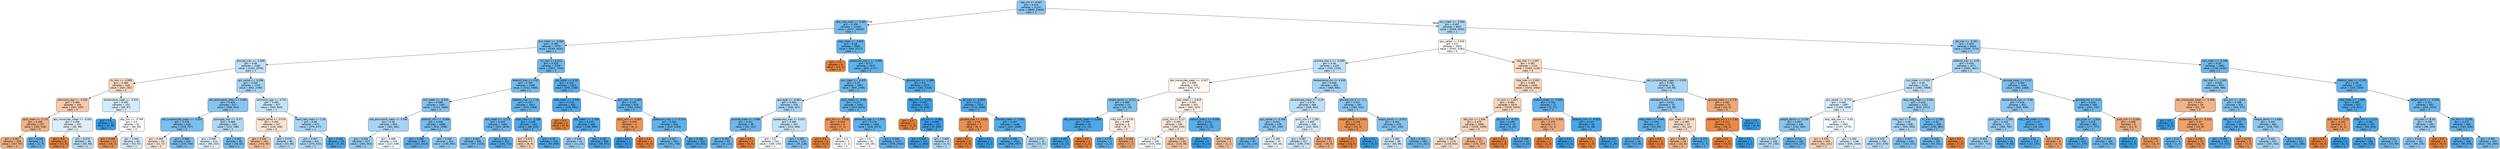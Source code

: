 digraph Tree {
node [shape=box, style="filled, rounded", color="black", fontname="helvetica"] ;
edge [fontname="helvetica"] ;
0 [label="sbp_min <= 0.047\ngini = 0.416\nsamples = 21167\nvalue = [9885, 23605]\nclass = 1", fillcolor="#8cc6f0"] ;
1 [label="resp_rate_mean <= 0.364\ngini = 0.356\nsamples = 11560\nvalue = [4237, 14049]\nclass = 1", fillcolor="#75bbed"] ;
0 -> 1 [labeldistance=2.5, labelangle=45, headlabel="True"] ;
2 [label="bun_mean <= -0.566\ngini = 0.385\nsamples = 7979\nvalue = [3283, 9332]\nclass = 1", fillcolor="#7fbfee"] ;
1 -> 2 ;
3 [label="glucose_max <= -0.699\ngini = 0.48\nsamples = 2180\nvalue = [1382, 2078]\nclass = 1", fillcolor="#bddef6"] ;
2 -> 3 ;
4 [label="inr_min <= -0.099\ngini = 0.484\nsamples = 446\nvalue = [420, 292]\nclass = 0", fillcolor="#f7d9c3"] ;
3 -> 4 ;
5 [label="admission_age <= -0.505\ngini = 0.466\nsamples = 344\nvalue = [351, 205]\nclass = 0", fillcolor="#f4cbad"] ;
4 -> 5 ;
6 [label="spo2_mean <= 1.173\ngini = 0.406\nsamples = 237\nvalue = [269, 106]\nclass = 0", fillcolor="#efb387"] ;
5 -> 6 ;
7 [label="gini = 0.391\nsamples = 228\nvalue = [267, 97]\nclass = 0", fillcolor="#eeaf81"] ;
6 -> 7 ;
8 [label="gini = 0.298\nsamples = 9\nvalue = [2, 9]\nclass = 1", fillcolor="#65b3eb"] ;
6 -> 8 ;
9 [label="abs_monocytes_mean <= -0.404\ngini = 0.496\nsamples = 107\nvalue = [82, 99]\nclass = 1", fillcolor="#ddeefb"] ;
5 -> 9 ;
10 [label="gini = 0.0\nsamples = 8\nvalue = [17, 0]\nclass = 0", fillcolor="#e58139"] ;
9 -> 10 ;
11 [label="gini = 0.479\nsamples = 99\nvalue = [65, 99]\nclass = 1", fillcolor="#bbddf6"] ;
9 -> 11 ;
12 [label="temperature_mean <= -0.552\ngini = 0.493\nsamples = 102\nvalue = [69, 87]\nclass = 1", fillcolor="#d6ebfa"] ;
4 -> 12 ;
13 [label="gini = 0.0\nsamples = 11\nvalue = [0, 18]\nclass = 1", fillcolor="#399de5"] ;
12 -> 13 ;
14 [label="dbp_min <= -0.799\ngini = 0.5\nsamples = 91\nvalue = [69, 69]\nclass = 0", fillcolor="#ffffff"] ;
12 -> 14 ;
15 [label="gini = 0.198\nsamples = 11\nvalue = [16, 2]\nclass = 0", fillcolor="#e89152"] ;
14 -> 15 ;
16 [label="gini = 0.493\nsamples = 80\nvalue = [53, 67]\nclass = 1", fillcolor="#d6ebfa"] ;
14 -> 16 ;
17 [label="gcs_verbal <= -0.308\ngini = 0.455\nsamples = 1734\nvalue = [962, 1786]\nclass = 1", fillcolor="#a4d2f3"] ;
3 -> 17 ;
18 [label="abs_eosinophils_mean <= 0.063\ngini = 0.404\nsamples = 817\nvalue = [368, 943]\nclass = 1", fillcolor="#86c3ef"] ;
17 -> 18 ;
19 [label="abs_lymphocytes_mean <= -0.205\ngini = 0.378\nsamples = 634\nvalue = [256, 757]\nclass = 1", fillcolor="#7cbeee"] ;
18 -> 19 ;
20 [label="gini = 0.494\nsamples = 20\nvalue = [21, 17]\nclass = 0", fillcolor="#fae7d9"] ;
19 -> 20 ;
21 [label="gini = 0.366\nsamples = 614\nvalue = [235, 740]\nclass = 1", fillcolor="#78bced"] ;
19 -> 21 ;
22 [label="aniongap_max <= -0.57\ngini = 0.469\nsamples = 183\nvalue = [112, 186]\nclass = 1", fillcolor="#b0d8f5"] ;
18 -> 22 ;
23 [label="gini = 0.496\nsamples = 114\nvalue = [86, 103]\nclass = 1", fillcolor="#deeffb"] ;
22 -> 23 ;
24 [label="gini = 0.363\nsamples = 69\nvalue = [26, 83]\nclass = 1", fillcolor="#77bced"] ;
22 -> 24 ;
25 [label="admission_age <= -0.751\ngini = 0.485\nsamples = 917\nvalue = [594, 843]\nclass = 1", fillcolor="#c5e2f7"] ;
17 -> 25 ;
26 [label="weight_admit <= -0.076\ngini = 0.491\nsamples = 247\nvalue = [216, 166]\nclass = 0", fillcolor="#f9e2d1"] ;
25 -> 26 ;
27 [label="gini = 0.442\nsamples = 161\nvalue = [163, 80]\nclass = 0", fillcolor="#f2bf9a"] ;
26 -> 27 ;
28 [label="gini = 0.472\nsamples = 86\nvalue = [53, 86]\nclass = 1", fillcolor="#b3d9f5"] ;
26 -> 28 ;
29 [label="heart_rate_mean <= 1.26\ngini = 0.46\nsamples = 670\nvalue = [378, 677]\nclass = 1", fillcolor="#a8d4f4"] ;
25 -> 29 ;
30 [label="gini = 0.467\nsamples = 641\nvalue = [373, 633]\nclass = 1", fillcolor="#aed7f4"] ;
29 -> 30 ;
31 [label="gini = 0.183\nsamples = 29\nvalue = [5, 44]\nclass = 1", fillcolor="#50a8e8"] ;
29 -> 31 ;
32 [label="inr_max <= 0.012\ngini = 0.329\nsamples = 5799\nvalue = [1901, 7254]\nclass = 1", fillcolor="#6db7ec"] ;
2 -> 32 ;
33 [label="totalco2_max <= 0.02\ngini = 0.358\nsamples = 4188\nvalue = [1542, 5068]\nclass = 1", fillcolor="#75bbed"] ;
32 -> 33 ;
34 [label="bun_mean <= -0.345\ngini = 0.398\nsamples = 2381\nvalue = [1013, 2680]\nclass = 1", fillcolor="#84c2ef"] ;
33 -> 34 ;
35 [label="abs_eosinophils_mean <= 0.098\ngini = 0.46\nsamples = 693\nvalue = [381, 682]\nclass = 1", fillcolor="#a8d4f4"] ;
34 -> 35 ;
36 [label="gini = 0.434\nsamples = 517\nvalue = [254, 543]\nclass = 1", fillcolor="#96cbf1"] ;
35 -> 36 ;
37 [label="gini = 0.499\nsamples = 176\nvalue = [127, 139]\nclass = 1", fillcolor="#eef7fd"] ;
35 -> 37 ;
38 [label="totalco2_min <= -0.086\ngini = 0.365\nsamples = 1688\nvalue = [632, 1998]\nclass = 1", fillcolor="#78bced"] ;
34 -> 38 ;
39 [label="gini = 0.269\nsamples = 764\nvalue = [194, 1015]\nclass = 1", fillcolor="#5fb0ea"] ;
38 -> 39 ;
40 [label="gini = 0.426\nsamples = 924\nvalue = [438, 983]\nclass = 1", fillcolor="#91c9f1"] ;
38 -> 40 ;
41 [label="totalco2_max <= 1.14\ngini = 0.297\nsamples = 1807\nvalue = [529, 2388]\nclass = 1", fillcolor="#65b3eb"] ;
33 -> 41 ;
42 [label="bun_mean <= -0.174\ngini = 0.316\nsamples = 1462\nvalue = [461, 1878]\nclass = 1", fillcolor="#6ab5eb"] ;
41 -> 42 ;
43 [label="gini = 0.361\nsamples = 940\nvalue = [357, 1156]\nclass = 1", fillcolor="#76bbed"] ;
42 -> 43 ;
44 [label="gini = 0.22\nsamples = 522\nvalue = [104, 722]\nclass = 1", fillcolor="#56abe9"] ;
42 -> 44 ;
45 [label="spo2_max <= -2.188\ngini = 0.208\nsamples = 345\nvalue = [68, 510]\nclass = 1", fillcolor="#53aae8"] ;
41 -> 45 ;
46 [label="gini = 0.473\nsamples = 7\nvalue = [8, 5]\nclass = 0", fillcolor="#f5d0b5"] ;
45 -> 46 ;
47 [label="gini = 0.19\nsamples = 338\nvalue = [60, 505]\nclass = 1", fillcolor="#51a9e8"] ;
45 -> 47 ;
48 [label="gcs_motor <= 0.26\ngini = 0.242\nsamples = 1611\nvalue = [359, 2186]\nclass = 1", fillcolor="#5aade9"] ;
32 -> 48 ;
49 [label="mbp_mean <= -2.833\ngini = 0.178\nsamples = 682\nvalue = [109, 995]\nclass = 1", fillcolor="#4fa8e8"] ;
48 -> 49 ;
50 [label="gini = 0.0\nsamples = 2\nvalue = [3, 0]\nclass = 0", fillcolor="#e58139"] ;
49 -> 50 ;
51 [label="sbp_mean <= -1.789\ngini = 0.174\nsamples = 680\nvalue = [106, 995]\nclass = 1", fillcolor="#4ea7e8"] ;
49 -> 51 ;
52 [label="gini = 0.444\nsamples = 24\nvalue = [12, 24]\nclass = 1", fillcolor="#9ccef2"] ;
51 -> 52 ;
53 [label="gini = 0.161\nsamples = 656\nvalue = [94, 971]\nclass = 1", fillcolor="#4ca6e8"] ;
51 -> 53 ;
54 [label="po2_max <= -1.469\ngini = 0.287\nsamples = 929\nvalue = [250, 1191]\nclass = 1", fillcolor="#63b2ea"] ;
48 -> 54 ;
55 [label="pco2_min <= -0.007\ngini = 0.245\nsamples = 3\nvalue = [6, 1]\nclass = 0", fillcolor="#e9965a"] ;
54 -> 55 ;
56 [label="gini = 0.0\nsamples = 1\nvalue = [0, 1]\nclass = 1", fillcolor="#399de5"] ;
55 -> 56 ;
57 [label="gini = 0.0\nsamples = 2\nvalue = [6, 0]\nclass = 0", fillcolor="#e58139"] ;
55 -> 57 ;
58 [label="potassium_max.1 <= 0.324\ngini = 0.282\nsamples = 926\nvalue = [244, 1190]\nclass = 1", fillcolor="#62b1ea"] ;
54 -> 58 ;
59 [label="gini = 0.327\nsamples = 593\nvalue = [191, 738]\nclass = 1", fillcolor="#6cb6ec"] ;
58 -> 59 ;
60 [label="gini = 0.188\nsamples = 333\nvalue = [53, 452]\nclass = 1", fillcolor="#50a8e8"] ;
58 -> 60 ;
61 [label="mbp_mean <= -2.855\ngini = 0.28\nsamples = 3581\nvalue = [954, 4717]\nclass = 1", fillcolor="#61b1ea"] ;
1 -> 61 ;
62 [label="gini = 0.0\nsamples = 9\nvalue = [13, 0]\nclass = 0", fillcolor="#e58139"] ;
61 -> 62 ;
63 [label="potassium_max.1 <= 0.085\ngini = 0.277\nsamples = 3572\nvalue = [941, 4717]\nclass = 1", fillcolor="#60b1ea"] ;
61 -> 63 ;
64 [label="bun_mean <= -0.615\ngini = 0.33\nsamples = 1997\nvalue = [659, 2499]\nclass = 1", fillcolor="#6db7ec"] ;
63 -> 64 ;
65 [label="gcs_eyes <= -0.461\ngini = 0.464\nsamples = 435\nvalue = [246, 427]\nclass = 1", fillcolor="#abd5f4"] ;
64 -> 65 ;
66 [label="chloride_mean <= 2.486\ngini = 0.331\nsamples = 98\nvalue = [32, 121]\nclass = 1", fillcolor="#6db7ec"] ;
65 -> 66 ;
67 [label="gini = 0.305\nsamples = 95\nvalue = [28, 121]\nclass = 1", fillcolor="#67b4eb"] ;
66 -> 67 ;
68 [label="gini = 0.0\nsamples = 3\nvalue = [4, 0]\nclass = 0", fillcolor="#e58139"] ;
66 -> 68 ;
69 [label="baseexcess_max <= 0.042\ngini = 0.484\nsamples = 337\nvalue = [214, 306]\nclass = 1", fillcolor="#c3e2f7"] ;
65 -> 69 ;
70 [label="gini = 0.5\nsamples = 224\nvalue = [169, 178]\nclass = 1", fillcolor="#f5fafe"] ;
69 -> 70 ;
71 [label="gini = 0.385\nsamples = 113\nvalue = [45, 128]\nclass = 1", fillcolor="#7fbfee"] ;
69 -> 71 ;
72 [label="spo2_mean <= -9.68\ngini = 0.277\nsamples = 1562\nvalue = [413, 2072]\nclass = 1", fillcolor="#60b1ea"] ;
64 -> 72 ;
73 [label="po2_min <= -0.616\ngini = 0.219\nsamples = 6\nvalue = [7, 1]\nclass = 0", fillcolor="#e99355"] ;
72 -> 73 ;
74 [label="gini = 0.0\nsamples = 4\nvalue = [6, 0]\nclass = 0", fillcolor="#e58139"] ;
73 -> 74 ;
75 [label="gini = 0.5\nsamples = 2\nvalue = [1, 1]\nclass = 0", fillcolor="#ffffff"] ;
73 -> 75 ;
76 [label="admission_age <= -1.941\ngini = 0.274\nsamples = 1556\nvalue = [406, 2071]\nclass = 1", fillcolor="#60b0ea"] ;
72 -> 76 ;
77 [label="gini = 0.5\nsamples = 35\nvalue = [28, 28]\nclass = 0", fillcolor="#ffffff"] ;
76 -> 77 ;
78 [label="gini = 0.264\nsamples = 1521\nvalue = [378, 2043]\nclass = 1", fillcolor="#5eafea"] ;
76 -> 78 ;
79 [label="glucose_min <= -1.349\ngini = 0.2\nsamples = 1575\nvalue = [282, 2218]\nclass = 1", fillcolor="#52a9e8"] ;
63 -> 79 ;
80 [label="dbp_min <= -3.141\ngini = 0.054\nsamples = 122\nvalue = [6, 209]\nclass = 1", fillcolor="#3fa0e6"] ;
79 -> 80 ;
81 [label="gini = 0.0\nsamples = 1\nvalue = [1, 0]\nclass = 0", fillcolor="#e58139"] ;
80 -> 81 ;
82 [label="ph_min <= 0.382\ngini = 0.046\nsamples = 121\nvalue = [5, 209]\nclass = 1", fillcolor="#3e9fe6"] ;
80 -> 82 ;
83 [label="gini = 0.019\nsamples = 117\nvalue = [2, 204]\nclass = 1", fillcolor="#3b9ee5"] ;
82 -> 83 ;
84 [label="gini = 0.469\nsamples = 4\nvalue = [3, 5]\nclass = 1", fillcolor="#b0d8f5"] ;
82 -> 84 ;
85 [label="ph_max <= -6.854\ngini = 0.212\nsamples = 1453\nvalue = [276, 2009]\nclass = 1", fillcolor="#54aae9"] ;
79 -> 85 ;
86 [label="glucose_max <= 2.639\ngini = 0.18\nsamples = 7\nvalue = [9, 1]\nclass = 0", fillcolor="#e88f4f"] ;
85 -> 86 ;
87 [label="gini = 0.0\nsamples = 6\nvalue = [9, 0]\nclass = 0", fillcolor="#e58139"] ;
86 -> 87 ;
88 [label="gini = 0.0\nsamples = 1\nvalue = [0, 1]\nclass = 1", fillcolor="#399de5"] ;
86 -> 88 ;
89 [label="chloride_mean <= 2.062\ngini = 0.207\nsamples = 1446\nvalue = [267, 2008]\nclass = 1", fillcolor="#53aae8"] ;
85 -> 89 ;
90 [label="gini = 0.198\nsamples = 1414\nvalue = [248, 1977]\nclass = 1", fillcolor="#52a9e8"] ;
89 -> 90 ;
91 [label="gini = 0.471\nsamples = 32\nvalue = [19, 31]\nclass = 1", fillcolor="#b2d9f5"] ;
89 -> 91 ;
92 [label="bun_mean <= -0.566\ngini = 0.467\nsamples = 9607\nvalue = [5648, 9556]\nclass = 1", fillcolor="#aed7f4"] ;
0 -> 92 [labeldistance=2.5, labelangle=-45, headlabel="False"] ;
93 [label="gcs_verbal <= 0.618\ngini = 0.5\nsamples = 2953\nvalue = [2353, 2281]\nclass = 0", fillcolor="#fefbf9"] ;
92 -> 93 ;
94 [label="glucose_max.2 <= -0.489\ngini = 0.48\nsamples = 1229\nvalue = [760, 1136]\nclass = 1", fillcolor="#bddff6"] ;
93 -> 94 ;
95 [label="abs_monocytes_mean <= -0.427\ngini = 0.499\nsamples = 376\nvalue = [292, 271]\nclass = 0", fillcolor="#fdf6f1"] ;
94 -> 95 ;
96 [label="weight_admit <= 0.021\ngini = 0.388\nsamples = 24\nvalue = [10, 28]\nclass = 1", fillcolor="#80c0ee"] ;
95 -> 96 ;
97 [label="abs_eosinophils_mean <= 0.069\ngini = 0.159\nsamples = 16\nvalue = [2, 21]\nclass = 1", fillcolor="#4ca6e7"] ;
96 -> 97 ;
98 [label="gini = 0.087\nsamples = 15\nvalue = [1, 21]\nclass = 1", fillcolor="#42a2e6"] ;
97 -> 98 ;
99 [label="gini = 0.0\nsamples = 1\nvalue = [1, 0]\nclass = 0", fillcolor="#e58139"] ;
97 -> 99 ;
100 [label="mbp_min <= 0.235\ngini = 0.498\nsamples = 8\nvalue = [8, 7]\nclass = 0", fillcolor="#fcefe6"] ;
96 -> 100 ;
101 [label="gini = 0.278\nsamples = 3\nvalue = [1, 5]\nclass = 1", fillcolor="#61b1ea"] ;
100 -> 101 ;
102 [label="gini = 0.346\nsamples = 5\nvalue = [7, 2]\nclass = 0", fillcolor="#eca572"] ;
100 -> 102 ;
103 [label="wbc_mean <= 0.818\ngini = 0.497\nsamples = 352\nvalue = [282, 243]\nclass = 0", fillcolor="#fbeee4"] ;
95 -> 103 ;
104 [label="pco2_min <= 0.12\ngini = 0.495\nsamples = 340\nvalue = [280, 230]\nclass = 0", fillcolor="#fae8dc"] ;
103 -> 104 ;
105 [label="gini = 0.5\nsamples = 206\nvalue = [155, 164]\nclass = 1", fillcolor="#f4fafe"] ;
104 -> 105 ;
106 [label="gini = 0.452\nsamples = 134\nvalue = [125, 66]\nclass = 0", fillcolor="#f3c4a2"] ;
104 -> 106 ;
107 [label="calcium_max.1 <= 0.258\ngini = 0.231\nsamples = 12\nvalue = [2, 13]\nclass = 1", fillcolor="#57ace9"] ;
103 -> 107 ;
108 [label="gini = 0.0\nsamples = 9\nvalue = [0, 12]\nclass = 1", fillcolor="#399de5"] ;
107 -> 108 ;
109 [label="gini = 0.444\nsamples = 3\nvalue = [2, 1]\nclass = 0", fillcolor="#f2c09c"] ;
107 -> 109 ;
110 [label="temperature_min <= 0.438\ngini = 0.456\nsamples = 853\nvalue = [468, 865]\nclass = 1", fillcolor="#a4d2f3"] ;
94 -> 110 ;
111 [label="bicarbonate_mean <= -0.29\ngini = 0.479\nsamples = 466\nvalue = [286, 433]\nclass = 1", fillcolor="#bcdef6"] ;
110 -> 111 ;
112 [label="gcs_verbal <= -0.308\ngini = 0.411\nsamples = 128\nvalue = [61, 150]\nclass = 1", fillcolor="#8ac5f0"] ;
111 -> 112 ;
113 [label="gini = 0.333\nsamples = 87\nvalue = [31, 116]\nclass = 1", fillcolor="#6eb7ec"] ;
112 -> 113 ;
114 [label="gini = 0.498\nsamples = 41\nvalue = [30, 34]\nclass = 1", fillcolor="#e8f3fc"] ;
112 -> 114 ;
115 [label="pco2_min <= 1.265\ngini = 0.493\nsamples = 338\nvalue = [225, 283]\nclass = 1", fillcolor="#d6ebfa"] ;
111 -> 115 ;
116 [label="gini = 0.487\nsamples = 317\nvalue = [199, 274]\nclass = 1", fillcolor="#c9e4f8"] ;
115 -> 116 ;
117 [label="gini = 0.382\nsamples = 21\nvalue = [26, 9]\nclass = 0", fillcolor="#eead7e"] ;
115 -> 117 ;
118 [label="glucose_min.2 <= -1.1\ngini = 0.417\nsamples = 387\nvalue = [182, 432]\nclass = 1", fillcolor="#8cc6f0"] ;
110 -> 118 ;
119 [label="weight_admit <= 0.043\ngini = 0.208\nsamples = 9\nvalue = [15, 2]\nclass = 0", fillcolor="#e89253"] ;
118 -> 119 ;
120 [label="gini = 0.0\nsamples = 7\nvalue = [15, 0]\nclass = 0", fillcolor="#e58139"] ;
119 -> 120 ;
121 [label="gini = 0.0\nsamples = 2\nvalue = [0, 2]\nclass = 1", fillcolor="#399de5"] ;
119 -> 121 ;
122 [label="weight_admit <= -0.552\ngini = 0.403\nsamples = 378\nvalue = [167, 430]\nclass = 1", fillcolor="#86c3ef"] ;
118 -> 122 ;
123 [label="gini = 0.489\nsamples = 98\nvalue = [66, 89]\nclass = 1", fillcolor="#cce6f8"] ;
122 -> 123 ;
124 [label="gini = 0.353\nsamples = 280\nvalue = [101, 341]\nclass = 1", fillcolor="#74baed"] ;
122 -> 124 ;
125 [label="sbp_max <= 1.597\ngini = 0.487\nsamples = 1724\nvalue = [1593, 1145]\nclass = 0", fillcolor="#f8dcc7"] ;
93 -> 125 ;
126 [label="mbp_max <= 2.001\ngini = 0.483\nsamples = 1640\nvalue = [1544, 1060]\nclass = 0", fillcolor="#f7d8c1"] ;
125 -> 126 ;
127 [label="inr_min <= 1.851\ngini = 0.481\nsamples = 1619\nvalue = [1539, 1033]\nclass = 0", fillcolor="#f6d6be"] ;
126 -> 127 ;
128 [label="dbp_min <= 1.544\ngini = 0.479\nsamples = 1596\nvalue = [1535, 1009]\nclass = 0", fillcolor="#f6d4bb"] ;
127 -> 128 ;
129 [label="gini = 0.488\nsamples = 1279\nvalue = [1159, 852]\nclass = 0", fillcolor="#f8decb"] ;
128 -> 129 ;
130 [label="gini = 0.416\nsamples = 317\nvalue = [376, 157]\nclass = 0", fillcolor="#f0b68c"] ;
128 -> 130 ;
131 [label="ptt_min <= -0.157\ngini = 0.245\nsamples = 23\nvalue = [4, 24]\nclass = 1", fillcolor="#5aade9"] ;
127 -> 131 ;
132 [label="gini = 0.0\nsamples = 1\nvalue = [1, 0]\nclass = 0", fillcolor="#e58139"] ;
131 -> 132 ;
133 [label="gini = 0.198\nsamples = 22\nvalue = [3, 24]\nclass = 1", fillcolor="#52a9e8"] ;
131 -> 133 ;
134 [label="sodium_mean <= -0.659\ngini = 0.264\nsamples = 21\nvalue = [5, 27]\nclass = 1", fillcolor="#5eafea"] ;
126 -> 134 ;
135 [label="glucose_min.2 <= -0.309\ngini = 0.375\nsamples = 3\nvalue = [3, 1]\nclass = 0", fillcolor="#eeab7b"] ;
134 -> 135 ;
136 [label="gini = 0.0\nsamples = 2\nvalue = [3, 0]\nclass = 0", fillcolor="#e58139"] ;
135 -> 136 ;
137 [label="gini = 0.0\nsamples = 1\nvalue = [0, 1]\nclass = 1", fillcolor="#399de5"] ;
135 -> 137 ;
138 [label="totalco2_min <= -0.503\ngini = 0.133\nsamples = 18\nvalue = [2, 26]\nclass = 1", fillcolor="#48a5e7"] ;
134 -> 138 ;
139 [label="gini = 0.0\nsamples = 1\nvalue = [1, 0]\nclass = 0", fillcolor="#e58139"] ;
138 -> 139 ;
140 [label="gini = 0.071\nsamples = 17\nvalue = [1, 26]\nclass = 1", fillcolor="#41a1e6"] ;
138 -> 140 ;
141 [label="abs_lymphocytes_mean <= 0.055\ngini = 0.464\nsamples = 84\nvalue = [49, 85]\nclass = 1", fillcolor="#abd5f4"] ;
125 -> 141 ;
142 [label="hematocrit_min.1 <= 0.936\ngini = 0.414\nsamples = 70\nvalue = [33, 80]\nclass = 1", fillcolor="#8bc5f0"] ;
141 -> 142 ;
143 [label="mbp_mean <= 4.048\ngini = 0.263\nsamples = 47\nvalue = [12, 65]\nclass = 1", fillcolor="#5eafea"] ;
142 -> 143 ;
144 [label="gini = 0.231\nsamples = 46\nvalue = [10, 65]\nclass = 1", fillcolor="#57ace9"] ;
143 -> 144 ;
145 [label="gini = 0.0\nsamples = 1\nvalue = [2, 0]\nclass = 0", fillcolor="#e58139"] ;
143 -> 145 ;
146 [label="bun_mean <= -0.639\ngini = 0.486\nsamples = 23\nvalue = [21, 15]\nclass = 0", fillcolor="#f8dbc6"] ;
142 -> 146 ;
147 [label="gini = 0.408\nsamples = 18\nvalue = [20, 8]\nclass = 0", fillcolor="#efb388"] ;
146 -> 147 ;
148 [label="gini = 0.219\nsamples = 5\nvalue = [1, 7]\nclass = 1", fillcolor="#55abe9"] ;
146 -> 148 ;
149 [label="glucose_mean <= 0.778\ngini = 0.363\nsamples = 14\nvalue = [16, 5]\nclass = 0", fillcolor="#eda877"] ;
141 -> 149 ;
150 [label="hematocrit_min.1 <= 1.93\ngini = 0.111\nsamples = 11\nvalue = [16, 1]\nclass = 0", fillcolor="#e78945"] ;
149 -> 150 ;
151 [label="gini = 0.0\nsamples = 10\nvalue = [16, 0]\nclass = 0", fillcolor="#e58139"] ;
150 -> 151 ;
152 [label="gini = 0.0\nsamples = 1\nvalue = [0, 1]\nclass = 1", fillcolor="#399de5"] ;
150 -> 152 ;
153 [label="gini = 0.0\nsamples = 3\nvalue = [0, 4]\nclass = 1", fillcolor="#399de5"] ;
149 -> 153 ;
154 [label="ptt_max <= -0.281\ngini = 0.429\nsamples = 6654\nvalue = [3295, 7275]\nclass = 1", fillcolor="#93c9f1"] ;
92 -> 154 ;
155 [label="totalco2_max <= 0.02\ngini = 0.459\nsamples = 4571\nvalue = [2565, 4637]\nclass = 1", fillcolor="#a7d3f3"] ;
154 -> 155 ;
156 [label="bun_mean <= 0.022\ngini = 0.48\nsamples = 3129\nvalue = [1982, 2969]\nclass = 1", fillcolor="#bddef6"] ;
155 -> 156 ;
157 [label="gcs_verbal <= -0.772\ngini = 0.495\nsamples = 1897\nvalue = [1349, 1658]\nclass = 1", fillcolor="#daedfa"] ;
156 -> 157 ;
158 [label="weight_admit <= -0.236\ngini = 0.407\nsamples = 336\nvalue = [152, 383]\nclass = 1", fillcolor="#88c4ef"] ;
157 -> 158 ;
159 [label="gini = 0.473\nsamples = 156\nvalue = [97, 156]\nclass = 1", fillcolor="#b4daf5"] ;
158 -> 159 ;
160 [label="gini = 0.314\nsamples = 180\nvalue = [55, 227]\nclass = 1", fillcolor="#69b5eb"] ;
158 -> 160 ;
161 [label="resp_rate_max <= -0.83\ngini = 0.5\nsamples = 1561\nvalue = [1197, 1275]\nclass = 1", fillcolor="#f3f9fd"] ;
157 -> 161 ;
162 [label="gini = 0.476\nsamples = 363\nvalue = [361, 231]\nclass = 0", fillcolor="#f6d2b8"] ;
161 -> 162 ;
163 [label="gini = 0.494\nsamples = 1198\nvalue = [836, 1044]\nclass = 1", fillcolor="#d8ebfa"] ;
161 -> 163 ;
164 [label="resp_rate_mean <= 0.645\ngini = 0.439\nsamples = 1232\nvalue = [633, 1311]\nclass = 1", fillcolor="#99ccf2"] ;
156 -> 164 ;
165 [label="mbp_max <= 0.551\ngini = 0.46\nsamples = 936\nvalue = [533, 950]\nclass = 1", fillcolor="#a8d4f4"] ;
164 -> 165 ;
166 [label="gini = 0.475\nsamples = 700\nvalue = [431, 678]\nclass = 1", fillcolor="#b7dbf6"] ;
165 -> 166 ;
167 [label="gini = 0.397\nsamples = 236\nvalue = [102, 272]\nclass = 1", fillcolor="#83c2ef"] ;
165 -> 167 ;
168 [label="inr_max <= 2.189\ngini = 0.34\nsamples = 296\nvalue = [100, 361]\nclass = 1", fillcolor="#70b8ec"] ;
164 -> 168 ;
169 [label="gini = 0.326\nsamples = 292\nvalue = [93, 361]\nclass = 1", fillcolor="#6cb6ec"] ;
168 -> 169 ;
170 [label="gini = 0.0\nsamples = 4\nvalue = [7, 0]\nclass = 0", fillcolor="#e58139"] ;
168 -> 170 ;
171 [label="glucose_mean <= 0.123\ngini = 0.384\nsamples = 1442\nvalue = [583, 1668]\nclass = 1", fillcolor="#7ebfee"] ;
155 -> 171 ;
172 [label="temperature_max <= 0.98\ngini = 0.416\nsamples = 852\nvalue = [392, 936]\nclass = 1", fillcolor="#8cc6f0"] ;
171 -> 172 ;
173 [label="pco2_max <= 2.595\ngini = 0.434\nsamples = 733\nvalue = [366, 782]\nclass = 1", fillcolor="#96cbf1"] ;
172 -> 173 ;
174 [label="gini = 0.444\nsamples = 687\nvalue = [357, 716]\nclass = 1", fillcolor="#9ccef2"] ;
173 -> 174 ;
175 [label="gini = 0.211\nsamples = 46\nvalue = [9, 66]\nclass = 1", fillcolor="#54aae9"] ;
173 -> 175 ;
176 [label="resp_rate_mean <= 2.391\ngini = 0.247\nsamples = 119\nvalue = [26, 154]\nclass = 1", fillcolor="#5aaee9"] ;
172 -> 176 ;
177 [label="gini = 0.22\nsamples = 115\nvalue = [22, 153]\nclass = 1", fillcolor="#55abe9"] ;
176 -> 177 ;
178 [label="gini = 0.32\nsamples = 4\nvalue = [4, 1]\nclass = 0", fillcolor="#eca06a"] ;
176 -> 178 ;
179 [label="glucose_min <= 4.14\ngini = 0.328\nsamples = 590\nvalue = [191, 732]\nclass = 1", fillcolor="#6db7ec"] ;
171 -> 179 ;
180 [label="gcs_eyes <= -1.334\ngini = 0.315\nsamples = 581\nvalue = [177, 727]\nclass = 1", fillcolor="#69b5eb"] ;
179 -> 180 ;
181 [label="gini = 0.191\nsamples = 123\nvalue = [21, 175]\nclass = 1", fillcolor="#51a9e8"] ;
180 -> 181 ;
182 [label="gini = 0.344\nsamples = 458\nvalue = [156, 552]\nclass = 1", fillcolor="#71b9ec"] ;
180 -> 182 ;
183 [label="pco2_min <= 0.184\ngini = 0.388\nsamples = 9\nvalue = [14, 5]\nclass = 0", fillcolor="#eeae80"] ;
179 -> 183 ;
184 [label="gini = 0.0\nsamples = 1\nvalue = [0, 2]\nclass = 1", fillcolor="#399de5"] ;
183 -> 184 ;
185 [label="gini = 0.291\nsamples = 8\nvalue = [14, 3]\nclass = 0", fillcolor="#eb9c63"] ;
183 -> 185 ;
186 [label="bun_mean <= -0.198\ngini = 0.34\nsamples = 2083\nvalue = [730, 2638]\nclass = 1", fillcolor="#70b8ec"] ;
154 -> 186 ;
187 [label="sbp_max <= -1.083\ngini = 0.409\nsamples = 854\nvalue = [396, 988]\nclass = 1", fillcolor="#88c4ef"] ;
186 -> 187 ;
188 [label="abs_monocytes_mean <= -0.308\ngini = 0.411\nsamples = 28\nvalue = [32, 13]\nclass = 0", fillcolor="#f0b489"] ;
187 -> 188 ;
189 [label="gini = 0.0\nsamples = 4\nvalue = [0, 5]\nclass = 1", fillcolor="#399de5"] ;
188 -> 189 ;
190 [label="baseexcess_max <= -0.223\ngini = 0.32\nsamples = 24\nvalue = [32, 8]\nclass = 0", fillcolor="#eca06a"] ;
188 -> 190 ;
191 [label="gini = 0.32\nsamples = 3\nvalue = [1, 4]\nclass = 1", fillcolor="#6ab6ec"] ;
190 -> 191 ;
192 [label="gini = 0.202\nsamples = 21\nvalue = [31, 4]\nclass = 0", fillcolor="#e89153"] ;
190 -> 192 ;
193 [label="gcs_min <= -0.04\ngini = 0.396\nsamples = 826\nvalue = [364, 975]\nclass = 1", fillcolor="#83c2ef"] ;
187 -> 193 ;
194 [label="sbp_min <= 2.315\ngini = 0.232\nsamples = 164\nvalue = [36, 233]\nclass = 1", fillcolor="#58ace9"] ;
193 -> 194 ;
195 [label="gini = 0.198\nsamples = 160\nvalue = [29, 232]\nclass = 1", fillcolor="#52a9e8"] ;
194 -> 195 ;
196 [label="gini = 0.219\nsamples = 4\nvalue = [7, 1]\nclass = 0", fillcolor="#e99355"] ;
194 -> 196 ;
197 [label="weight_admit <= 0.689\ngini = 0.425\nsamples = 662\nvalue = [328, 742]\nclass = 1", fillcolor="#91c8f0"] ;
193 -> 197 ;
198 [label="gini = 0.452\nsamples = 521\nvalue = [297, 562]\nclass = 1", fillcolor="#a2d1f3"] ;
197 -> 198 ;
199 [label="gini = 0.251\nsamples = 141\nvalue = [31, 180]\nclass = 1", fillcolor="#5baee9"] ;
197 -> 199 ;
200 [label="totalco2_max <= -0.205\ngini = 0.28\nsamples = 1229\nvalue = [334, 1650]\nclass = 1", fillcolor="#61b1ea"] ;
186 -> 200 ;
201 [label="mbp_mean <= -1.804\ngini = 0.193\nsamples = 427\nvalue = [75, 617]\nclass = 1", fillcolor="#51a9e8"] ;
200 -> 201 ;
202 [label="po2_max <= 0.25\ngini = 0.245\nsamples = 4\nvalue = [6, 1]\nclass = 0", fillcolor="#e9965a"] ;
201 -> 202 ;
203 [label="gini = 0.0\nsamples = 3\nvalue = [6, 0]\nclass = 0", fillcolor="#e58139"] ;
202 -> 203 ;
204 [label="gini = 0.0\nsamples = 1\nvalue = [0, 1]\nclass = 1", fillcolor="#399de5"] ;
202 -> 204 ;
205 [label="mbp_min <= 1.111\ngini = 0.181\nsamples = 423\nvalue = [69, 616]\nclass = 1", fillcolor="#4fa8e8"] ;
201 -> 205 ;
206 [label="gini = 0.142\nsamples = 349\nvalue = [44, 526]\nclass = 1", fillcolor="#4aa5e7"] ;
205 -> 206 ;
207 [label="gini = 0.34\nsamples = 74\nvalue = [25, 90]\nclass = 1", fillcolor="#70b8ec"] ;
205 -> 207 ;
208 [label="weight_admit <= -0.558\ngini = 0.321\nsamples = 802\nvalue = [259, 1033]\nclass = 1", fillcolor="#6bb6ec"] ;
200 -> 208 ;
209 [label="inr_max <= 8.16\ngini = 0.439\nsamples = 196\nvalue = [98, 203]\nclass = 1", fillcolor="#99ccf2"] ;
208 -> 209 ;
210 [label="gini = 0.424\nsamples = 191\nvalue = [89, 203]\nclass = 1", fillcolor="#90c8f0"] ;
209 -> 210 ;
211 [label="gini = 0.0\nsamples = 5\nvalue = [9, 0]\nclass = 0", fillcolor="#e58139"] ;
209 -> 211 ;
212 [label="inr_min <= 0.255\ngini = 0.272\nsamples = 606\nvalue = [161, 830]\nclass = 1", fillcolor="#5fb0ea"] ;
208 -> 212 ;
213 [label="gini = 0.216\nsamples = 396\nvalue = [80, 570]\nclass = 1", fillcolor="#55abe9"] ;
212 -> 213 ;
214 [label="gini = 0.362\nsamples = 210\nvalue = [81, 260]\nclass = 1", fillcolor="#77bced"] ;
212 -> 214 ;
}